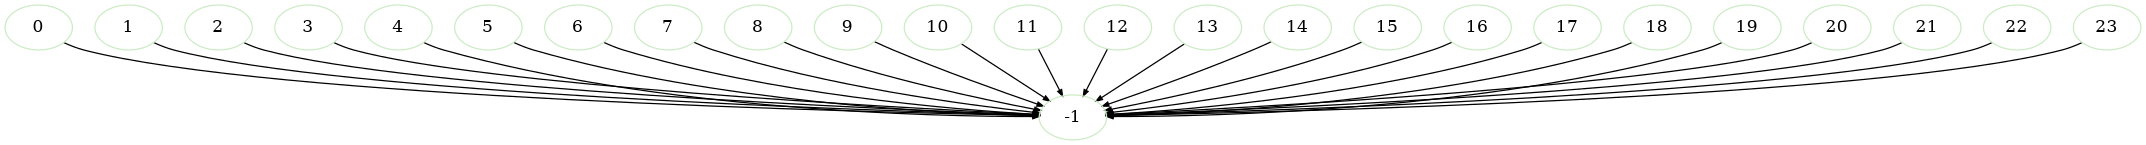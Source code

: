 digraph topology {
	graph [fontsize = 12, outputorder="edgesfirst", size="14.3,14.3"];
	node [color = "/pastel16/3", penwidth = 1];
	edge [fontsize = 10, arrowsize = 0.5];
	0 [label = "0", pos="4.57143,2.14286!"]
	0 -> -1 [color=black, ]
	1 [label = "1", pos="9.28571,1!"]
	1 -> -1 [color=black, ]
	2 [label = "2", pos="7.71429,5.28571!"]
	2 -> -1 [color=black, ]
	3 [label = "3", pos="0.857143,7.28571!"]
	3 -> -1 [color=black, ]
	4 [label = "4", pos="0.571429,6.14286!"]
	4 -> -1 [color=black, ]
	5 [label = "5", pos="6,11.8571!"]
	5 -> -1 [color=black, ]
	6 [label = "6", pos="1.71429,3.14286!"]
	6 -> -1 [color=black, ]
	7 [label = "7", pos="9,13.5714!"]
	7 -> -1 [color=black, ]
	8 [label = "8", pos="8.28571,5.71429!"]
	8 -> -1 [color=black, ]
	9 [label = "9", pos="12.2857,4.14286!"]
	9 -> -1 [color=black, ]
	10 [label = "10", pos="4.42857,11.7143!"]
	10 -> -1 [color=black, ]
	11 [label = "11", pos="2.57143,8.28571!"]
	11 -> -1 [color=black, ]
	12 [label = "12", pos="9.14286,5.28571!"]
	12 -> -1 [color=black, ]
	13 [label = "13", pos="7.85714,0.857143!"]
	13 -> -1 [color=black, ]
	14 [label = "14", pos="9.71429,6.14286!"]
	14 -> -1 [color=black, ]
	15 [label = "15", pos="4.42857,8.42857!"]
	15 -> -1 [color=black, ]
	16 [label = "16", pos="6.42857,4.28571!"]
	16 -> -1 [color=black, ]
	17 [label = "17", pos="11.2857,10!"]
	17 -> -1 [color=black, ]
	18 [label = "18", pos="3.42857,8.14286!"]
	18 -> -1 [color=black, ]
	19 [label = "19", pos="7.57143,12.5714!"]
	19 -> -1 [color=black, ]
	20 [label = "20", pos="10.4286,4.14286!"]
	20 -> -1 [color=black, ]
	21 [label = "21", pos="6,10.8571!"]
	21 -> -1 [color=black, ]
	22 [label = "22", pos="2.14286,7!"]
	22 -> -1 [color=black, ]
	23 [label = "23", pos="0.571429,9.57143!"]
	23 -> -1 [color=black, ]
}
